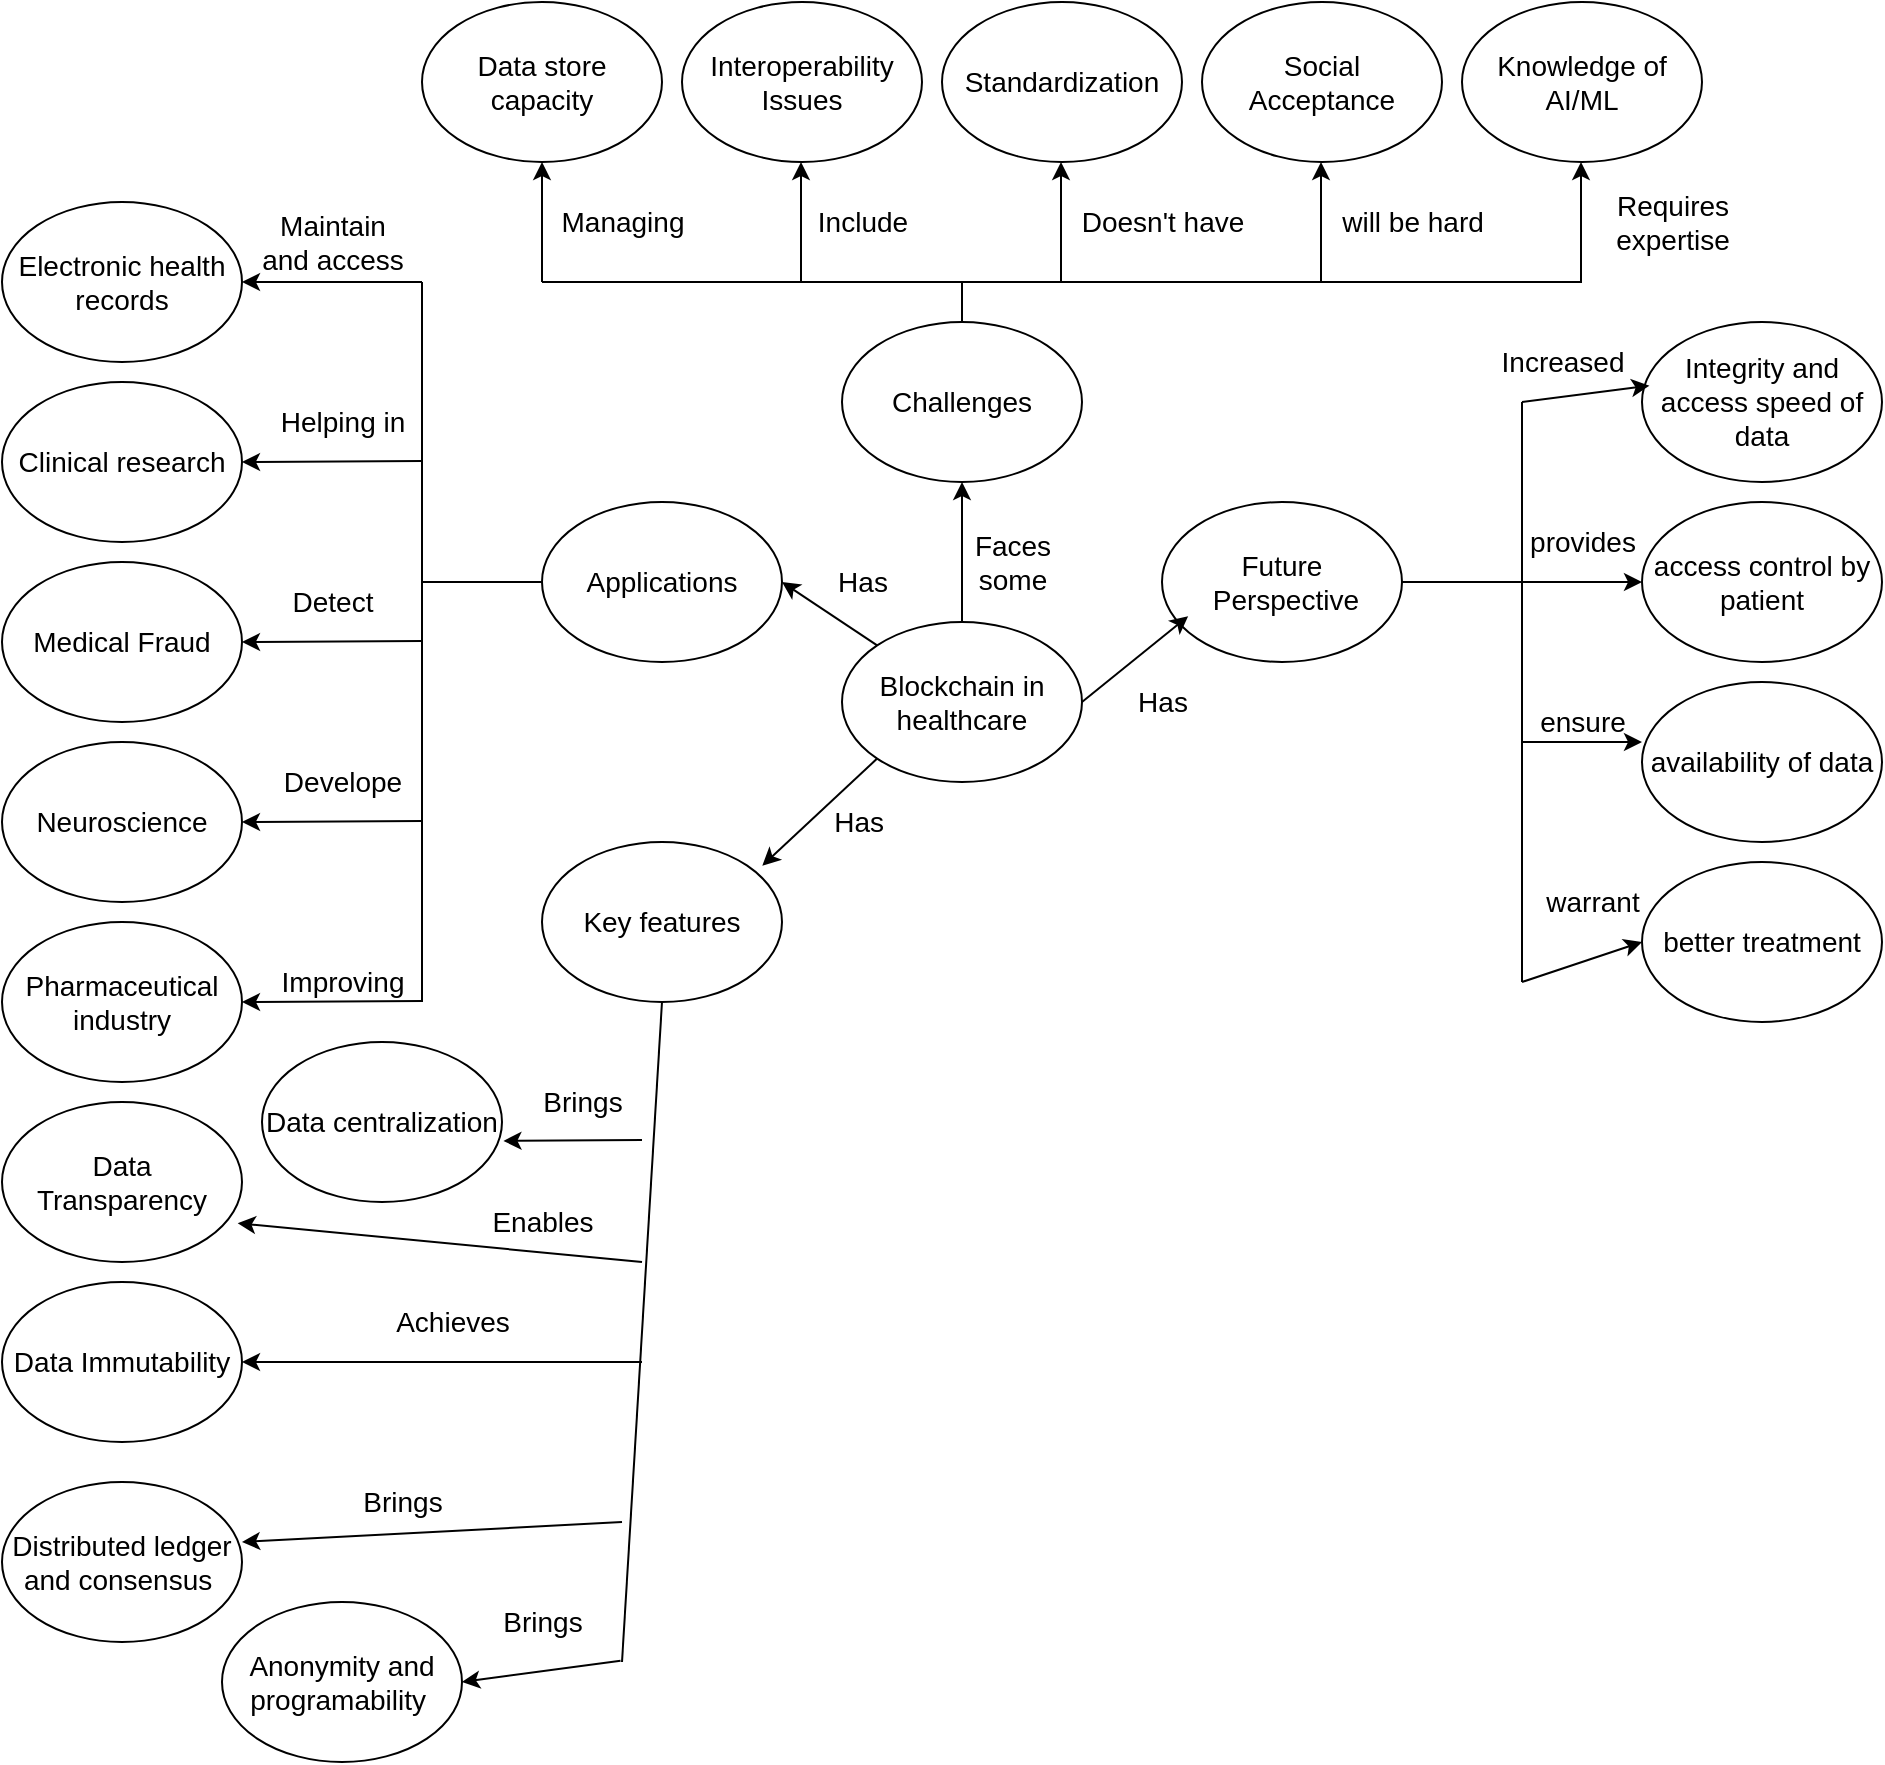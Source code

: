 <mxfile version="16.5.6" type="github">
  <diagram id="qsgsT5fKV0H5eMk6nLad" name="Page-1">
    <mxGraphModel dx="1871" dy="1667" grid="1" gridSize="10" guides="1" tooltips="1" connect="1" arrows="1" fold="1" page="1" pageScale="1" pageWidth="850" pageHeight="1100" math="0" shadow="0">
      <root>
        <mxCell id="0" />
        <mxCell id="1" parent="0" />
        <mxCell id="0KqsG3CPK4GNx6YtXDUJ-2" value="Blockchain in healthcare" style="ellipse;whiteSpace=wrap;html=1;fontSize=14;" vertex="1" parent="1">
          <mxGeometry x="410" y="230" width="120" height="80" as="geometry" />
        </mxCell>
        <mxCell id="0KqsG3CPK4GNx6YtXDUJ-3" value="Applications" style="ellipse;whiteSpace=wrap;html=1;fontSize=14;" vertex="1" parent="1">
          <mxGeometry x="260" y="170" width="120" height="80" as="geometry" />
        </mxCell>
        <mxCell id="0KqsG3CPK4GNx6YtXDUJ-4" value="Electronic health records" style="ellipse;whiteSpace=wrap;html=1;fontSize=14;" vertex="1" parent="1">
          <mxGeometry x="-10" y="20" width="120" height="80" as="geometry" />
        </mxCell>
        <mxCell id="0KqsG3CPK4GNx6YtXDUJ-5" value="Clinical research" style="ellipse;whiteSpace=wrap;html=1;fontSize=14;" vertex="1" parent="1">
          <mxGeometry x="-10" y="110" width="120" height="80" as="geometry" />
        </mxCell>
        <mxCell id="0KqsG3CPK4GNx6YtXDUJ-6" value="Medical Fraud" style="ellipse;whiteSpace=wrap;html=1;fontSize=14;" vertex="1" parent="1">
          <mxGeometry x="-10" y="200" width="120" height="80" as="geometry" />
        </mxCell>
        <mxCell id="0KqsG3CPK4GNx6YtXDUJ-7" value="Neuroscience" style="ellipse;whiteSpace=wrap;html=1;fontSize=14;" vertex="1" parent="1">
          <mxGeometry x="-10" y="290" width="120" height="80" as="geometry" />
        </mxCell>
        <mxCell id="0KqsG3CPK4GNx6YtXDUJ-8" value="Pharmaceutical industry" style="ellipse;whiteSpace=wrap;html=1;fontSize=14;" vertex="1" parent="1">
          <mxGeometry x="-10" y="380" width="120" height="80" as="geometry" />
        </mxCell>
        <mxCell id="0KqsG3CPK4GNx6YtXDUJ-9" value="" style="endArrow=none;html=1;rounded=0;fontSize=14;" edge="1" parent="1">
          <mxGeometry width="50" height="50" relative="1" as="geometry">
            <mxPoint x="200" y="420" as="sourcePoint" />
            <mxPoint x="200" y="60" as="targetPoint" />
          </mxGeometry>
        </mxCell>
        <mxCell id="0KqsG3CPK4GNx6YtXDUJ-10" value="" style="endArrow=classic;html=1;rounded=0;fontSize=14;entryX=1;entryY=0.5;entryDx=0;entryDy=0;" edge="1" parent="1" target="0KqsG3CPK4GNx6YtXDUJ-4">
          <mxGeometry width="50" height="50" relative="1" as="geometry">
            <mxPoint x="200" y="60" as="sourcePoint" />
            <mxPoint x="300" y="30" as="targetPoint" />
          </mxGeometry>
        </mxCell>
        <mxCell id="0KqsG3CPK4GNx6YtXDUJ-11" value="" style="endArrow=classic;html=1;rounded=0;fontSize=14;entryX=1;entryY=0.5;entryDx=0;entryDy=0;" edge="1" parent="1" target="0KqsG3CPK4GNx6YtXDUJ-5">
          <mxGeometry width="50" height="50" relative="1" as="geometry">
            <mxPoint x="200" y="149.5" as="sourcePoint" />
            <mxPoint x="150" y="149.5" as="targetPoint" />
          </mxGeometry>
        </mxCell>
        <mxCell id="0KqsG3CPK4GNx6YtXDUJ-12" value="" style="endArrow=classic;html=1;rounded=0;fontSize=14;entryX=1;entryY=0.5;entryDx=0;entryDy=0;" edge="1" parent="1" target="0KqsG3CPK4GNx6YtXDUJ-6">
          <mxGeometry width="50" height="50" relative="1" as="geometry">
            <mxPoint x="200" y="239.5" as="sourcePoint" />
            <mxPoint x="150" y="239.5" as="targetPoint" />
          </mxGeometry>
        </mxCell>
        <mxCell id="0KqsG3CPK4GNx6YtXDUJ-13" value="" style="endArrow=classic;html=1;rounded=0;fontSize=14;entryX=1;entryY=0.5;entryDx=0;entryDy=0;" edge="1" parent="1" target="0KqsG3CPK4GNx6YtXDUJ-7">
          <mxGeometry width="50" height="50" relative="1" as="geometry">
            <mxPoint x="200" y="329.5" as="sourcePoint" />
            <mxPoint x="150" y="329.5" as="targetPoint" />
          </mxGeometry>
        </mxCell>
        <mxCell id="0KqsG3CPK4GNx6YtXDUJ-14" value="" style="endArrow=classic;html=1;rounded=0;fontSize=14;entryX=1;entryY=0.5;entryDx=0;entryDy=0;" edge="1" parent="1" target="0KqsG3CPK4GNx6YtXDUJ-8">
          <mxGeometry width="50" height="50" relative="1" as="geometry">
            <mxPoint x="200" y="419.5" as="sourcePoint" />
            <mxPoint x="150" y="419.5" as="targetPoint" />
          </mxGeometry>
        </mxCell>
        <mxCell id="0KqsG3CPK4GNx6YtXDUJ-15" value="" style="endArrow=classic;html=1;rounded=0;fontSize=14;entryX=1;entryY=0.5;entryDx=0;entryDy=0;exitX=0;exitY=0;exitDx=0;exitDy=0;" edge="1" parent="1" source="0KqsG3CPK4GNx6YtXDUJ-2" target="0KqsG3CPK4GNx6YtXDUJ-3">
          <mxGeometry width="50" height="50" relative="1" as="geometry">
            <mxPoint x="320" y="360" as="sourcePoint" />
            <mxPoint x="370" y="310" as="targetPoint" />
          </mxGeometry>
        </mxCell>
        <mxCell id="0KqsG3CPK4GNx6YtXDUJ-16" value="Has" style="text;html=1;align=center;verticalAlign=middle;resizable=0;points=[];autosize=1;strokeColor=none;fillColor=none;fontSize=14;" vertex="1" parent="1">
          <mxGeometry x="400" y="200" width="40" height="20" as="geometry" />
        </mxCell>
        <mxCell id="0KqsG3CPK4GNx6YtXDUJ-18" value="" style="endArrow=none;html=1;rounded=0;fontSize=14;entryX=0;entryY=0.5;entryDx=0;entryDy=0;" edge="1" parent="1" target="0KqsG3CPK4GNx6YtXDUJ-3">
          <mxGeometry width="50" height="50" relative="1" as="geometry">
            <mxPoint x="200" y="210" as="sourcePoint" />
            <mxPoint x="260" y="180" as="targetPoint" />
          </mxGeometry>
        </mxCell>
        <mxCell id="0KqsG3CPK4GNx6YtXDUJ-19" value="Maintain &lt;br&gt;and access" style="text;html=1;align=center;verticalAlign=middle;resizable=0;points=[];autosize=1;strokeColor=none;fillColor=none;fontSize=14;" vertex="1" parent="1">
          <mxGeometry x="110" y="20" width="90" height="40" as="geometry" />
        </mxCell>
        <mxCell id="0KqsG3CPK4GNx6YtXDUJ-20" value="Helping in" style="text;html=1;align=center;verticalAlign=middle;resizable=0;points=[];autosize=1;strokeColor=none;fillColor=none;fontSize=14;" vertex="1" parent="1">
          <mxGeometry x="120" y="120" width="80" height="20" as="geometry" />
        </mxCell>
        <mxCell id="0KqsG3CPK4GNx6YtXDUJ-21" value="Detect" style="text;html=1;align=center;verticalAlign=middle;resizable=0;points=[];autosize=1;strokeColor=none;fillColor=none;fontSize=14;" vertex="1" parent="1">
          <mxGeometry x="125" y="210" width="60" height="20" as="geometry" />
        </mxCell>
        <mxCell id="0KqsG3CPK4GNx6YtXDUJ-22" value="Develope" style="text;html=1;align=center;verticalAlign=middle;resizable=0;points=[];autosize=1;strokeColor=none;fillColor=none;fontSize=14;" vertex="1" parent="1">
          <mxGeometry x="125" y="300" width="70" height="20" as="geometry" />
        </mxCell>
        <mxCell id="0KqsG3CPK4GNx6YtXDUJ-23" value="Improving" style="text;html=1;align=center;verticalAlign=middle;resizable=0;points=[];autosize=1;strokeColor=none;fillColor=none;fontSize=14;" vertex="1" parent="1">
          <mxGeometry x="120" y="400" width="80" height="20" as="geometry" />
        </mxCell>
        <mxCell id="0KqsG3CPK4GNx6YtXDUJ-26" value="" style="endArrow=classic;html=1;rounded=0;fontSize=14;exitX=0.5;exitY=0;exitDx=0;exitDy=0;entryX=0.5;entryY=1;entryDx=0;entryDy=0;" edge="1" parent="1" source="0KqsG3CPK4GNx6YtXDUJ-2" target="0KqsG3CPK4GNx6YtXDUJ-30">
          <mxGeometry width="50" height="50" relative="1" as="geometry">
            <mxPoint x="480" y="200" as="sourcePoint" />
            <mxPoint x="470" y="140" as="targetPoint" />
          </mxGeometry>
        </mxCell>
        <mxCell id="0KqsG3CPK4GNx6YtXDUJ-28" value="Faces &lt;br&gt;some" style="text;html=1;align=center;verticalAlign=middle;resizable=0;points=[];autosize=1;strokeColor=none;fillColor=none;fontSize=14;" vertex="1" parent="1">
          <mxGeometry x="470" y="180" width="50" height="40" as="geometry" />
        </mxCell>
        <mxCell id="0KqsG3CPK4GNx6YtXDUJ-30" value="Challenges" style="ellipse;whiteSpace=wrap;html=1;fontSize=14;" vertex="1" parent="1">
          <mxGeometry x="410" y="80" width="120" height="80" as="geometry" />
        </mxCell>
        <mxCell id="0KqsG3CPK4GNx6YtXDUJ-32" value="" style="endArrow=none;html=1;rounded=0;fontSize=14;" edge="1" parent="1">
          <mxGeometry width="50" height="50" relative="1" as="geometry">
            <mxPoint x="260" y="60" as="sourcePoint" />
            <mxPoint x="780" y="60" as="targetPoint" />
          </mxGeometry>
        </mxCell>
        <mxCell id="0KqsG3CPK4GNx6YtXDUJ-33" value="" style="endArrow=classic;html=1;rounded=0;fontSize=14;entryX=0.5;entryY=1;entryDx=0;entryDy=0;" edge="1" parent="1" target="0KqsG3CPK4GNx6YtXDUJ-34">
          <mxGeometry width="50" height="50" relative="1" as="geometry">
            <mxPoint x="260" y="60" as="sourcePoint" />
            <mxPoint x="260" as="targetPoint" />
          </mxGeometry>
        </mxCell>
        <mxCell id="0KqsG3CPK4GNx6YtXDUJ-34" value="Data store capacity" style="ellipse;whiteSpace=wrap;html=1;fontSize=14;" vertex="1" parent="1">
          <mxGeometry x="200" y="-80" width="120" height="80" as="geometry" />
        </mxCell>
        <mxCell id="0KqsG3CPK4GNx6YtXDUJ-35" value="Interoperability Issues" style="ellipse;whiteSpace=wrap;html=1;fontSize=14;" vertex="1" parent="1">
          <mxGeometry x="330" y="-80" width="120" height="80" as="geometry" />
        </mxCell>
        <mxCell id="0KqsG3CPK4GNx6YtXDUJ-36" value="Standardization" style="ellipse;whiteSpace=wrap;html=1;fontSize=14;" vertex="1" parent="1">
          <mxGeometry x="460" y="-80" width="120" height="80" as="geometry" />
        </mxCell>
        <mxCell id="0KqsG3CPK4GNx6YtXDUJ-37" value="Social &lt;br&gt;Acceptance" style="ellipse;whiteSpace=wrap;html=1;fontSize=14;" vertex="1" parent="1">
          <mxGeometry x="590" y="-80" width="120" height="80" as="geometry" />
        </mxCell>
        <mxCell id="0KqsG3CPK4GNx6YtXDUJ-38" value="Knowledge of AI/ML" style="ellipse;whiteSpace=wrap;html=1;fontSize=14;" vertex="1" parent="1">
          <mxGeometry x="720" y="-80" width="120" height="80" as="geometry" />
        </mxCell>
        <mxCell id="0KqsG3CPK4GNx6YtXDUJ-39" value="" style="endArrow=classic;html=1;rounded=0;fontSize=14;entryX=0.5;entryY=1;entryDx=0;entryDy=0;" edge="1" parent="1">
          <mxGeometry width="50" height="50" relative="1" as="geometry">
            <mxPoint x="389.5" y="60" as="sourcePoint" />
            <mxPoint x="389.5" as="targetPoint" />
          </mxGeometry>
        </mxCell>
        <mxCell id="0KqsG3CPK4GNx6YtXDUJ-40" value="" style="endArrow=classic;html=1;rounded=0;fontSize=14;entryX=0.5;entryY=1;entryDx=0;entryDy=0;" edge="1" parent="1">
          <mxGeometry width="50" height="50" relative="1" as="geometry">
            <mxPoint x="519.5" y="60" as="sourcePoint" />
            <mxPoint x="519.5" as="targetPoint" />
          </mxGeometry>
        </mxCell>
        <mxCell id="0KqsG3CPK4GNx6YtXDUJ-41" value="" style="endArrow=classic;html=1;rounded=0;fontSize=14;entryX=0.5;entryY=1;entryDx=0;entryDy=0;" edge="1" parent="1">
          <mxGeometry width="50" height="50" relative="1" as="geometry">
            <mxPoint x="649.5" y="60" as="sourcePoint" />
            <mxPoint x="649.5" as="targetPoint" />
          </mxGeometry>
        </mxCell>
        <mxCell id="0KqsG3CPK4GNx6YtXDUJ-42" value="" style="endArrow=classic;html=1;rounded=0;fontSize=14;entryX=0.5;entryY=1;entryDx=0;entryDy=0;" edge="1" parent="1">
          <mxGeometry width="50" height="50" relative="1" as="geometry">
            <mxPoint x="779.5" y="60" as="sourcePoint" />
            <mxPoint x="779.5" as="targetPoint" />
          </mxGeometry>
        </mxCell>
        <mxCell id="0KqsG3CPK4GNx6YtXDUJ-43" value="" style="endArrow=none;html=1;rounded=0;fontSize=14;" edge="1" parent="1" source="0KqsG3CPK4GNx6YtXDUJ-30">
          <mxGeometry width="50" height="50" relative="1" as="geometry">
            <mxPoint x="580" y="130" as="sourcePoint" />
            <mxPoint x="470" y="60" as="targetPoint" />
          </mxGeometry>
        </mxCell>
        <mxCell id="0KqsG3CPK4GNx6YtXDUJ-44" value="Managing" style="text;html=1;align=center;verticalAlign=middle;resizable=0;points=[];autosize=1;strokeColor=none;fillColor=none;fontSize=14;" vertex="1" parent="1">
          <mxGeometry x="260" y="20" width="80" height="20" as="geometry" />
        </mxCell>
        <mxCell id="0KqsG3CPK4GNx6YtXDUJ-45" value="Include" style="text;html=1;align=center;verticalAlign=middle;resizable=0;points=[];autosize=1;strokeColor=none;fillColor=none;fontSize=14;" vertex="1" parent="1">
          <mxGeometry x="390" y="20" width="60" height="20" as="geometry" />
        </mxCell>
        <mxCell id="0KqsG3CPK4GNx6YtXDUJ-46" value="Doesn&#39;t have" style="text;html=1;align=center;verticalAlign=middle;resizable=0;points=[];autosize=1;strokeColor=none;fillColor=none;fontSize=14;" vertex="1" parent="1">
          <mxGeometry x="520" y="20" width="100" height="20" as="geometry" />
        </mxCell>
        <mxCell id="0KqsG3CPK4GNx6YtXDUJ-47" value="will be hard" style="text;html=1;align=center;verticalAlign=middle;resizable=0;points=[];autosize=1;strokeColor=none;fillColor=none;fontSize=14;" vertex="1" parent="1">
          <mxGeometry x="650" y="20" width="90" height="20" as="geometry" />
        </mxCell>
        <mxCell id="0KqsG3CPK4GNx6YtXDUJ-48" value="Requires &lt;br&gt;expertise" style="text;html=1;align=center;verticalAlign=middle;resizable=0;points=[];autosize=1;strokeColor=none;fillColor=none;fontSize=14;" vertex="1" parent="1">
          <mxGeometry x="790" y="10" width="70" height="40" as="geometry" />
        </mxCell>
        <mxCell id="0KqsG3CPK4GNx6YtXDUJ-49" value="Future&lt;br&gt;&amp;nbsp;Perspective" style="ellipse;whiteSpace=wrap;html=1;fontSize=14;" vertex="1" parent="1">
          <mxGeometry x="570" y="170" width="120" height="80" as="geometry" />
        </mxCell>
        <mxCell id="0KqsG3CPK4GNx6YtXDUJ-50" value="Integrity and access speed of data" style="ellipse;whiteSpace=wrap;html=1;fontSize=14;" vertex="1" parent="1">
          <mxGeometry x="810" y="80" width="120" height="80" as="geometry" />
        </mxCell>
        <mxCell id="0KqsG3CPK4GNx6YtXDUJ-51" value="access control by patient" style="ellipse;whiteSpace=wrap;html=1;fontSize=14;" vertex="1" parent="1">
          <mxGeometry x="810" y="170" width="120" height="80" as="geometry" />
        </mxCell>
        <mxCell id="0KqsG3CPK4GNx6YtXDUJ-52" value="availability of data" style="ellipse;whiteSpace=wrap;html=1;fontSize=14;" vertex="1" parent="1">
          <mxGeometry x="810" y="260" width="120" height="80" as="geometry" />
        </mxCell>
        <mxCell id="0KqsG3CPK4GNx6YtXDUJ-53" value="better treatment" style="ellipse;whiteSpace=wrap;html=1;fontSize=14;" vertex="1" parent="1">
          <mxGeometry x="810" y="350" width="120" height="80" as="geometry" />
        </mxCell>
        <mxCell id="0KqsG3CPK4GNx6YtXDUJ-54" value="" style="endArrow=classic;html=1;rounded=0;fontSize=14;exitX=1;exitY=0.5;exitDx=0;exitDy=0;entryX=0.109;entryY=0.714;entryDx=0;entryDy=0;entryPerimeter=0;" edge="1" parent="1" source="0KqsG3CPK4GNx6YtXDUJ-2" target="0KqsG3CPK4GNx6YtXDUJ-49">
          <mxGeometry width="50" height="50" relative="1" as="geometry">
            <mxPoint x="530" y="290" as="sourcePoint" />
            <mxPoint x="580" y="240" as="targetPoint" />
          </mxGeometry>
        </mxCell>
        <mxCell id="0KqsG3CPK4GNx6YtXDUJ-56" value="Has" style="text;html=1;align=center;verticalAlign=middle;resizable=0;points=[];autosize=1;strokeColor=none;fillColor=none;fontSize=14;" vertex="1" parent="1">
          <mxGeometry x="550" y="260" width="40" height="20" as="geometry" />
        </mxCell>
        <mxCell id="0KqsG3CPK4GNx6YtXDUJ-57" value="" style="endArrow=none;html=1;rounded=0;fontSize=14;" edge="1" parent="1">
          <mxGeometry width="50" height="50" relative="1" as="geometry">
            <mxPoint x="750" y="410" as="sourcePoint" />
            <mxPoint x="750" y="120" as="targetPoint" />
          </mxGeometry>
        </mxCell>
        <mxCell id="0KqsG3CPK4GNx6YtXDUJ-58" value="" style="endArrow=classic;html=1;rounded=0;fontSize=14;entryX=0.031;entryY=0.398;entryDx=0;entryDy=0;entryPerimeter=0;" edge="1" parent="1" target="0KqsG3CPK4GNx6YtXDUJ-50">
          <mxGeometry width="50" height="50" relative="1" as="geometry">
            <mxPoint x="750" y="120" as="sourcePoint" />
            <mxPoint x="800" y="90" as="targetPoint" />
          </mxGeometry>
        </mxCell>
        <mxCell id="0KqsG3CPK4GNx6YtXDUJ-59" value="" style="endArrow=classic;html=1;rounded=0;fontSize=14;entryX=0;entryY=0.5;entryDx=0;entryDy=0;" edge="1" parent="1" target="0KqsG3CPK4GNx6YtXDUJ-53">
          <mxGeometry width="50" height="50" relative="1" as="geometry">
            <mxPoint x="750" y="410" as="sourcePoint" />
            <mxPoint x="790" y="440" as="targetPoint" />
          </mxGeometry>
        </mxCell>
        <mxCell id="0KqsG3CPK4GNx6YtXDUJ-61" value="" style="endArrow=classic;html=1;rounded=0;fontSize=14;" edge="1" parent="1">
          <mxGeometry width="50" height="50" relative="1" as="geometry">
            <mxPoint x="750" y="210" as="sourcePoint" />
            <mxPoint x="810" y="210" as="targetPoint" />
          </mxGeometry>
        </mxCell>
        <mxCell id="0KqsG3CPK4GNx6YtXDUJ-62" value="" style="endArrow=classic;html=1;rounded=0;fontSize=14;" edge="1" parent="1">
          <mxGeometry width="50" height="50" relative="1" as="geometry">
            <mxPoint x="750" y="290" as="sourcePoint" />
            <mxPoint x="810" y="290" as="targetPoint" />
          </mxGeometry>
        </mxCell>
        <mxCell id="0KqsG3CPK4GNx6YtXDUJ-63" value="Increased" style="text;html=1;align=center;verticalAlign=middle;resizable=0;points=[];autosize=1;strokeColor=none;fillColor=none;fontSize=14;" vertex="1" parent="1">
          <mxGeometry x="730" y="90" width="80" height="20" as="geometry" />
        </mxCell>
        <mxCell id="0KqsG3CPK4GNx6YtXDUJ-64" value="provides" style="text;html=1;align=center;verticalAlign=middle;resizable=0;points=[];autosize=1;strokeColor=none;fillColor=none;fontSize=14;" vertex="1" parent="1">
          <mxGeometry x="745" y="180" width="70" height="20" as="geometry" />
        </mxCell>
        <mxCell id="0KqsG3CPK4GNx6YtXDUJ-65" value="ensure" style="text;html=1;align=center;verticalAlign=middle;resizable=0;points=[];autosize=1;strokeColor=none;fillColor=none;fontSize=14;" vertex="1" parent="1">
          <mxGeometry x="750" y="270" width="60" height="20" as="geometry" />
        </mxCell>
        <mxCell id="0KqsG3CPK4GNx6YtXDUJ-67" value="warrant" style="text;html=1;align=center;verticalAlign=middle;resizable=0;points=[];autosize=1;strokeColor=none;fillColor=none;fontSize=14;" vertex="1" parent="1">
          <mxGeometry x="755" y="360" width="60" height="20" as="geometry" />
        </mxCell>
        <mxCell id="0KqsG3CPK4GNx6YtXDUJ-68" value="" style="endArrow=none;html=1;rounded=0;fontSize=14;exitX=1;exitY=0.5;exitDx=0;exitDy=0;" edge="1" parent="1" source="0KqsG3CPK4GNx6YtXDUJ-49">
          <mxGeometry width="50" height="50" relative="1" as="geometry">
            <mxPoint x="690" y="230" as="sourcePoint" />
            <mxPoint x="750" y="210" as="targetPoint" />
          </mxGeometry>
        </mxCell>
        <mxCell id="0KqsG3CPK4GNx6YtXDUJ-69" value="Key features" style="ellipse;whiteSpace=wrap;html=1;fontSize=14;" vertex="1" parent="1">
          <mxGeometry x="260" y="340" width="120" height="80" as="geometry" />
        </mxCell>
        <mxCell id="0KqsG3CPK4GNx6YtXDUJ-70" value="" style="endArrow=classic;html=1;rounded=0;fontSize=14;entryX=0.918;entryY=0.148;entryDx=0;entryDy=0;entryPerimeter=0;exitX=0;exitY=1;exitDx=0;exitDy=0;" edge="1" parent="1" source="0KqsG3CPK4GNx6YtXDUJ-2" target="0KqsG3CPK4GNx6YtXDUJ-69">
          <mxGeometry width="50" height="50" relative="1" as="geometry">
            <mxPoint x="400" y="370" as="sourcePoint" />
            <mxPoint x="450" y="320" as="targetPoint" />
          </mxGeometry>
        </mxCell>
        <mxCell id="0KqsG3CPK4GNx6YtXDUJ-71" value="Has&amp;nbsp;" style="text;html=1;align=center;verticalAlign=middle;resizable=0;points=[];autosize=1;strokeColor=none;fillColor=none;fontSize=14;" vertex="1" parent="1">
          <mxGeometry x="400" y="320" width="40" height="20" as="geometry" />
        </mxCell>
        <mxCell id="0KqsG3CPK4GNx6YtXDUJ-72" value="Data Immutability" style="ellipse;whiteSpace=wrap;html=1;fontSize=14;" vertex="1" parent="1">
          <mxGeometry x="-10" y="560" width="120" height="80" as="geometry" />
        </mxCell>
        <mxCell id="0KqsG3CPK4GNx6YtXDUJ-73" value="Data centralization" style="ellipse;whiteSpace=wrap;html=1;fontSize=14;" vertex="1" parent="1">
          <mxGeometry x="120" y="440" width="120" height="80" as="geometry" />
        </mxCell>
        <mxCell id="0KqsG3CPK4GNx6YtXDUJ-74" value="Anonymity and programability&amp;nbsp;" style="ellipse;whiteSpace=wrap;html=1;fontSize=14;" vertex="1" parent="1">
          <mxGeometry x="100" y="720" width="120" height="80" as="geometry" />
        </mxCell>
        <mxCell id="0KqsG3CPK4GNx6YtXDUJ-75" value="Distributed ledger and consensus&amp;nbsp;" style="ellipse;whiteSpace=wrap;html=1;fontSize=14;" vertex="1" parent="1">
          <mxGeometry x="-10" y="660" width="120" height="80" as="geometry" />
        </mxCell>
        <mxCell id="0KqsG3CPK4GNx6YtXDUJ-76" value="Data Transparency" style="ellipse;whiteSpace=wrap;html=1;fontSize=14;" vertex="1" parent="1">
          <mxGeometry x="-10" y="470" width="120" height="80" as="geometry" />
        </mxCell>
        <mxCell id="0KqsG3CPK4GNx6YtXDUJ-77" value="" style="endArrow=classic;html=1;rounded=0;fontSize=14;entryX=1.006;entryY=0.618;entryDx=0;entryDy=0;entryPerimeter=0;" edge="1" parent="1" target="0KqsG3CPK4GNx6YtXDUJ-73">
          <mxGeometry width="50" height="50" relative="1" as="geometry">
            <mxPoint x="310" y="489" as="sourcePoint" />
            <mxPoint x="360" y="530" as="targetPoint" />
          </mxGeometry>
        </mxCell>
        <mxCell id="0KqsG3CPK4GNx6YtXDUJ-78" value="" style="endArrow=classic;html=1;rounded=0;fontSize=14;entryX=0.982;entryY=0.758;entryDx=0;entryDy=0;entryPerimeter=0;" edge="1" parent="1" target="0KqsG3CPK4GNx6YtXDUJ-76">
          <mxGeometry width="50" height="50" relative="1" as="geometry">
            <mxPoint x="310" y="550" as="sourcePoint" />
            <mxPoint x="230" y="550" as="targetPoint" />
          </mxGeometry>
        </mxCell>
        <mxCell id="0KqsG3CPK4GNx6YtXDUJ-80" value="" style="endArrow=classic;html=1;rounded=0;fontSize=14;entryX=1;entryY=0.5;entryDx=0;entryDy=0;" edge="1" parent="1" target="0KqsG3CPK4GNx6YtXDUJ-74">
          <mxGeometry width="50" height="50" relative="1" as="geometry">
            <mxPoint x="299.28" y="749.41" as="sourcePoint" />
            <mxPoint x="240.0" y="749.85" as="targetPoint" />
          </mxGeometry>
        </mxCell>
        <mxCell id="0KqsG3CPK4GNx6YtXDUJ-81" value="" style="endArrow=classic;html=1;rounded=0;fontSize=14;entryX=1;entryY=0.5;entryDx=0;entryDy=0;" edge="1" parent="1" target="0KqsG3CPK4GNx6YtXDUJ-72">
          <mxGeometry width="50" height="50" relative="1" as="geometry">
            <mxPoint x="310" y="600" as="sourcePoint" />
            <mxPoint x="290" y="590" as="targetPoint" />
          </mxGeometry>
        </mxCell>
        <mxCell id="0KqsG3CPK4GNx6YtXDUJ-82" value="" style="endArrow=none;html=1;rounded=0;fontSize=14;exitX=0.5;exitY=1;exitDx=0;exitDy=0;" edge="1" parent="1" source="0KqsG3CPK4GNx6YtXDUJ-69">
          <mxGeometry width="50" height="50" relative="1" as="geometry">
            <mxPoint x="330" y="500" as="sourcePoint" />
            <mxPoint x="300" y="750" as="targetPoint" />
          </mxGeometry>
        </mxCell>
        <mxCell id="0KqsG3CPK4GNx6YtXDUJ-83" value="" style="endArrow=classic;html=1;rounded=0;fontSize=14;entryX=1;entryY=0.5;entryDx=0;entryDy=0;" edge="1" parent="1">
          <mxGeometry width="50" height="50" relative="1" as="geometry">
            <mxPoint x="300" y="680" as="sourcePoint" />
            <mxPoint x="110" y="690" as="targetPoint" />
          </mxGeometry>
        </mxCell>
        <mxCell id="0KqsG3CPK4GNx6YtXDUJ-84" value="Brings" style="text;html=1;align=center;verticalAlign=middle;resizable=0;points=[];autosize=1;strokeColor=none;fillColor=none;fontSize=14;" vertex="1" parent="1">
          <mxGeometry x="250" y="460" width="60" height="20" as="geometry" />
        </mxCell>
        <mxCell id="0KqsG3CPK4GNx6YtXDUJ-85" value="Enables" style="text;html=1;align=center;verticalAlign=middle;resizable=0;points=[];autosize=1;strokeColor=none;fillColor=none;fontSize=14;" vertex="1" parent="1">
          <mxGeometry x="225" y="520" width="70" height="20" as="geometry" />
        </mxCell>
        <mxCell id="0KqsG3CPK4GNx6YtXDUJ-88" value="Achieves" style="text;html=1;align=center;verticalAlign=middle;resizable=0;points=[];autosize=1;strokeColor=none;fillColor=none;fontSize=14;" vertex="1" parent="1">
          <mxGeometry x="180" y="570" width="70" height="20" as="geometry" />
        </mxCell>
        <mxCell id="0KqsG3CPK4GNx6YtXDUJ-89" value="Brings" style="text;html=1;align=center;verticalAlign=middle;resizable=0;points=[];autosize=1;strokeColor=none;fillColor=none;fontSize=14;" vertex="1" parent="1">
          <mxGeometry x="160" y="660" width="60" height="20" as="geometry" />
        </mxCell>
        <mxCell id="0KqsG3CPK4GNx6YtXDUJ-90" value="Brings" style="text;html=1;align=center;verticalAlign=middle;resizable=0;points=[];autosize=1;strokeColor=none;fillColor=none;fontSize=14;" vertex="1" parent="1">
          <mxGeometry x="230" y="720" width="60" height="20" as="geometry" />
        </mxCell>
      </root>
    </mxGraphModel>
  </diagram>
</mxfile>

